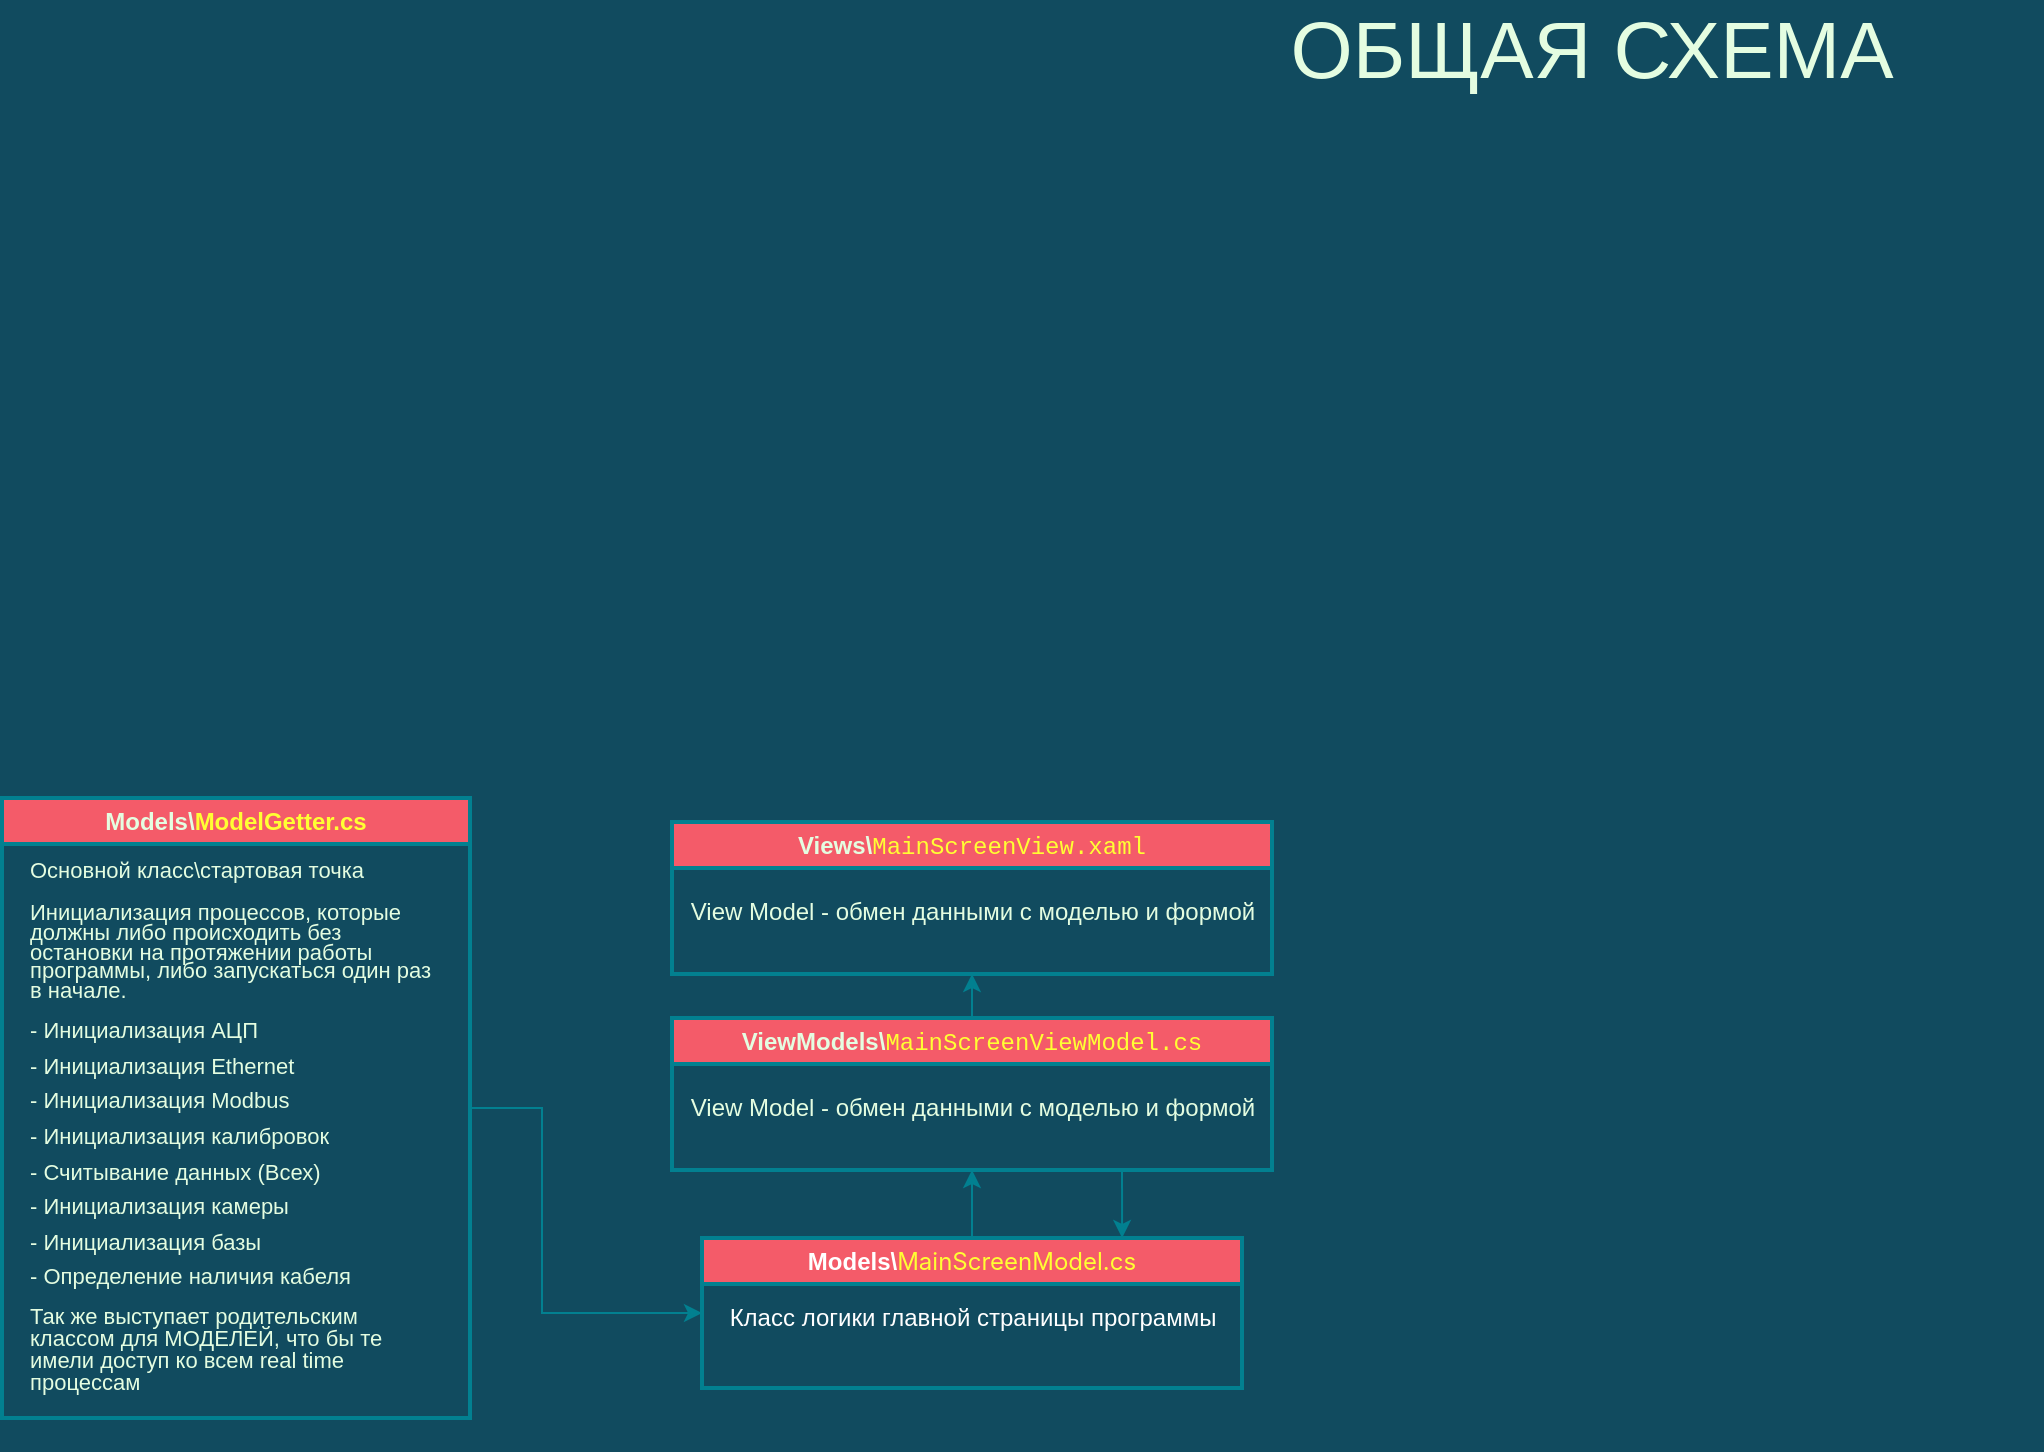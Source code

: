 <mxfile version="20.6.0" type="github">
  <diagram id="C5RBs43oDa-KdzZeNtuy" name="Page-1">
    <mxGraphModel dx="1883" dy="588" grid="1" gridSize="10" guides="1" tooltips="1" connect="1" arrows="1" fold="1" page="1" pageScale="1" pageWidth="827" pageHeight="1169" background="#114B5F" math="0" shadow="0">
      <root>
        <mxCell id="WIyWlLk6GJQsqaUBKTNV-0" />
        <mxCell id="WIyWlLk6GJQsqaUBKTNV-1" parent="WIyWlLk6GJQsqaUBKTNV-0" />
        <mxCell id="3y8yjmwaF7QzrDSz1sdv-18" style="edgeStyle=orthogonalEdgeStyle;rounded=0;orthogonalLoop=1;jettySize=auto;html=1;entryX=0;entryY=0.5;entryDx=0;entryDy=0;strokeColor=#028090;fontSize=12;fontColor=#E4FDE1;fillColor=#F45B69;labelBackgroundColor=#114B5F;" edge="1" parent="WIyWlLk6GJQsqaUBKTNV-1" source="3y8yjmwaF7QzrDSz1sdv-8" target="3y8yjmwaF7QzrDSz1sdv-16">
          <mxGeometry relative="1" as="geometry">
            <Array as="points">
              <mxPoint x="-530" y="565" />
              <mxPoint x="-530" y="667" />
            </Array>
          </mxGeometry>
        </mxCell>
        <mxCell id="3y8yjmwaF7QzrDSz1sdv-8" value="Models\&lt;font color=&quot;#ffff33&quot;&gt;ModelGetter.cs&lt;/font&gt;" style="swimlane;whiteSpace=wrap;html=1;strokeColor=#028090;fontColor=#E4FDE1;fillColor=#F45B69;strokeWidth=2;" vertex="1" parent="WIyWlLk6GJQsqaUBKTNV-1">
          <mxGeometry x="-800" y="410" width="234" height="310" as="geometry" />
        </mxCell>
        <mxCell id="3y8yjmwaF7QzrDSz1sdv-11" value="&lt;h1 style=&quot;line-height: 90%; font-size: 11px;&quot;&gt;&lt;span style=&quot;font-weight: 400; text-align: center;&quot;&gt;Основной класс\стартовая точка&lt;/span&gt;&lt;br&gt;&lt;/h1&gt;&lt;p style=&quot;line-height: 90%;&quot;&gt;Инициализация процессов, которые&amp;nbsp; должны либо происходить без остановки на протяжении работы программы, либо запускаться один раз в начале.&lt;/p&gt;&lt;p style=&quot;line-height: 60%;&quot;&gt;- Инициализация АЦП&lt;/p&gt;&lt;p style=&quot;line-height: 60%;&quot;&gt;- Инициализация Ethernet&lt;/p&gt;&lt;p style=&quot;line-height: 60%;&quot;&gt;- Инициализация Modbus&lt;/p&gt;&lt;p style=&quot;line-height: 60%;&quot;&gt;- Инициализация калибровок&lt;/p&gt;&lt;p style=&quot;line-height: 60%;&quot;&gt;- Считывание данных (Всех)&lt;/p&gt;&lt;p style=&quot;line-height: 60%;&quot;&gt;- Инициализация камеры&lt;/p&gt;&lt;p style=&quot;line-height: 60%;&quot;&gt;- Инициализация базы&lt;/p&gt;&lt;p style=&quot;line-height: 60%;&quot;&gt;- Определение наличия кабеля&lt;/p&gt;&lt;p style=&quot;line-height: 100%;&quot;&gt;Так же выступает родительским классом для МОДЕЛЕЙ, что бы те имели доступ ко всем real time процессам&lt;/p&gt;&lt;p style=&quot;line-height: 60%;&quot;&gt;&lt;br&gt;&lt;/p&gt;" style="text;html=1;strokeColor=none;fillColor=none;align=left;verticalAlign=middle;whiteSpace=wrap;rounded=0;strokeWidth=2;fontSize=11;fontColor=#E4FDE1;" vertex="1" parent="3y8yjmwaF7QzrDSz1sdv-8">
          <mxGeometry x="12" y="25" width="210" height="300" as="geometry" />
        </mxCell>
        <mxCell id="3y8yjmwaF7QzrDSz1sdv-14" value="&lt;font style=&quot;font-size: 40px;&quot;&gt;ОБЩАЯ СХЕМА&lt;/font&gt;" style="text;html=1;strokeColor=none;fillColor=none;align=center;verticalAlign=middle;whiteSpace=wrap;rounded=0;strokeWidth=2;fontSize=11;fontColor=#E4FDE1;" vertex="1" parent="WIyWlLk6GJQsqaUBKTNV-1">
          <mxGeometry x="-230" y="20" width="450" height="30" as="geometry" />
        </mxCell>
        <mxCell id="3y8yjmwaF7QzrDSz1sdv-21" style="edgeStyle=orthogonalEdgeStyle;rounded=0;orthogonalLoop=1;jettySize=auto;html=1;entryX=0.5;entryY=1;entryDx=0;entryDy=0;strokeColor=#028090;fontSize=12;fontColor=#E4FDE1;fillColor=#F45B69;labelBackgroundColor=#114B5F;" edge="1" parent="WIyWlLk6GJQsqaUBKTNV-1" source="3y8yjmwaF7QzrDSz1sdv-16" target="3y8yjmwaF7QzrDSz1sdv-20">
          <mxGeometry relative="1" as="geometry" />
        </mxCell>
        <mxCell id="3y8yjmwaF7QzrDSz1sdv-16" value="&lt;font style=&quot;font-size: 12px;&quot;&gt;&lt;font style=&quot;font-size: 12px;&quot; color=&quot;#ffffff&quot;&gt;Models\&lt;/font&gt;&lt;a style=&quot;box-sizing: border-box; text-decoration-line: none; font-family: -apple-system, &amp;quot;system-ui&amp;quot;, &amp;quot;Segoe UI&amp;quot;, &amp;quot;Noto Sans&amp;quot;, Helvetica, Arial, sans-serif, &amp;quot;Apple Color Emoji&amp;quot;, &amp;quot;Segoe UI Emoji&amp;quot;; font-weight: 400; text-align: start;&quot; href=&quot;https://github.com/MSGequipment/MS005-PC/blob/master/MS005/MS005/Models/AlternatorAutomaticModel.cs&quot; data-turbo-frame=&quot;repo-content-turbo-frame&quot; title=&quot;AlternatorAutomaticModel.cs&quot; class=&quot;js-navigation-open Link--primary&quot;&gt;&lt;font color=&quot;#ffff33&quot;&gt;MainScreenModel.cs&lt;/font&gt;&lt;/a&gt;&lt;/font&gt;" style="swimlane;whiteSpace=wrap;html=1;strokeColor=#028090;strokeWidth=2;fontSize=12;fontColor=#E4FDE1;fillColor=#F45B69;" vertex="1" parent="WIyWlLk6GJQsqaUBKTNV-1">
          <mxGeometry x="-450" y="630" width="270" height="75" as="geometry" />
        </mxCell>
        <mxCell id="3y8yjmwaF7QzrDSz1sdv-19" value="&lt;font color=&quot;#ffffff&quot;&gt;Класс логики главной страницы программы&lt;/font&gt;" style="text;html=1;align=center;verticalAlign=middle;resizable=0;points=[];autosize=1;strokeColor=none;fillColor=none;fontSize=12;fontColor=#E4FDE1;" vertex="1" parent="3y8yjmwaF7QzrDSz1sdv-16">
          <mxGeometry y="25" width="270" height="30" as="geometry" />
        </mxCell>
        <mxCell id="3y8yjmwaF7QzrDSz1sdv-35" style="edgeStyle=orthogonalEdgeStyle;rounded=0;orthogonalLoop=1;jettySize=auto;html=1;exitX=0.75;exitY=1;exitDx=0;exitDy=0;entryX=0.778;entryY=0;entryDx=0;entryDy=0;entryPerimeter=0;strokeColor=#028090;fontColor=#FFFF33;fillColor=#F45B69;" edge="1" parent="WIyWlLk6GJQsqaUBKTNV-1" source="3y8yjmwaF7QzrDSz1sdv-20" target="3y8yjmwaF7QzrDSz1sdv-16">
          <mxGeometry relative="1" as="geometry" />
        </mxCell>
        <mxCell id="3y8yjmwaF7QzrDSz1sdv-39" style="edgeStyle=orthogonalEdgeStyle;rounded=0;orthogonalLoop=1;jettySize=auto;html=1;strokeColor=#028090;fontColor=#FFFF33;fillColor=#F45B69;" edge="1" parent="WIyWlLk6GJQsqaUBKTNV-1" source="3y8yjmwaF7QzrDSz1sdv-20" target="3y8yjmwaF7QzrDSz1sdv-37">
          <mxGeometry relative="1" as="geometry" />
        </mxCell>
        <mxCell id="3y8yjmwaF7QzrDSz1sdv-20" value="ViewModels\&lt;span style=&quot;box-sizing: border-box; font-family: ui-monospace, SFMono-Regular, &amp;quot;SF Mono&amp;quot;, Menlo, Consolas, &amp;quot;Liberation Mono&amp;quot;, monospace; font-weight: 400; text-align: start;&quot; class=&quot;pl-en&quot;&gt;&lt;span style=&quot;box-sizing: border-box;&quot; data-hydro-click-hmac=&quot;45081e2ad573fc3797123f1f8df50e1bceb6ab57977eba1e4fc2972629590423&quot; data-hydro-click=&quot;{&amp;quot;event_type&amp;quot;:&amp;quot;code_navigation.click_on_symbol&amp;quot;,&amp;quot;payload&amp;quot;:{&amp;quot;action&amp;quot;:&amp;quot;click_on_symbol&amp;quot;,&amp;quot;repository_id&amp;quot;:252561255,&amp;quot;ref&amp;quot;:&amp;quot;master&amp;quot;,&amp;quot;language&amp;quot;:&amp;quot;C#&amp;quot;,&amp;quot;backend&amp;quot;:&amp;quot;ALEPH_FUZZY&amp;quot;,&amp;quot;code_nav_context&amp;quot;:&amp;quot;BLOB_VIEW&amp;quot;,&amp;quot;retry_backend&amp;quot;:&amp;quot;&amp;quot;,&amp;quot;cross_repo_results_included&amp;quot;:&amp;quot;CROSS_REPO_ENABLED&amp;quot;,&amp;quot;in_repo_result_count&amp;quot;:1,&amp;quot;cross_repo_result_count&amp;quot;:0,&amp;quot;originating_url&amp;quot;:&amp;quot;https://github.com/MSGequipment/MS005-PC/find-definition?q=MainScreenViewModel&amp;amp;blob_path=MS005%2FMS005%2FView+Models%2FMainScreenViewModel.cs&amp;amp;ref=master&amp;amp;language=C%23&amp;amp;row=12&amp;amp;col=17&amp;amp;code_nav_context=BLOB_VIEW&amp;quot;,&amp;quot;user_id&amp;quot;:33692627}}&quot; class=&quot;pl-token&quot;&gt;&lt;font style=&quot;&quot; color=&quot;#ffff33&quot;&gt;MainScreenViewModel&lt;/font&gt;&lt;/span&gt;&lt;/span&gt;&lt;span style=&quot;font-family: ui-monospace, SFMono-Regular, &amp;quot;SF Mono&amp;quot;, Menlo, Consolas, &amp;quot;Liberation Mono&amp;quot;, monospace; font-weight: 400; text-align: start;&quot;&gt;&lt;font style=&quot;&quot; color=&quot;#ffff33&quot;&gt;.cs&lt;/font&gt;&lt;/span&gt;" style="swimlane;whiteSpace=wrap;html=1;labelBackgroundColor=none;strokeColor=#028090;strokeWidth=2;fontSize=12;fontColor=#E4FDE1;fillColor=#F45B69;" vertex="1" parent="WIyWlLk6GJQsqaUBKTNV-1">
          <mxGeometry x="-465" y="520" width="300" height="76" as="geometry">
            <mxRectangle x="-480" y="450" width="270" height="30" as="alternateBounds" />
          </mxGeometry>
        </mxCell>
        <mxCell id="3y8yjmwaF7QzrDSz1sdv-22" value="View Model - обмен данными с моделью и формой" style="text;html=1;align=center;verticalAlign=middle;resizable=0;points=[];autosize=1;strokeColor=none;fillColor=none;fontColor=#E4FDE1;" vertex="1" parent="3y8yjmwaF7QzrDSz1sdv-20">
          <mxGeometry x="-5" y="30" width="310" height="30" as="geometry" />
        </mxCell>
        <mxCell id="3y8yjmwaF7QzrDSz1sdv-37" value="Views\&lt;span style=&quot;box-sizing: border-box; font-family: ui-monospace, SFMono-Regular, &amp;quot;SF Mono&amp;quot;, Menlo, Consolas, &amp;quot;Liberation Mono&amp;quot;, monospace; font-weight: 400; text-align: start;&quot; class=&quot;pl-en&quot;&gt;&lt;span style=&quot;box-sizing: border-box;&quot; data-hydro-click-hmac=&quot;45081e2ad573fc3797123f1f8df50e1bceb6ab57977eba1e4fc2972629590423&quot; data-hydro-click=&quot;{&amp;quot;event_type&amp;quot;:&amp;quot;code_navigation.click_on_symbol&amp;quot;,&amp;quot;payload&amp;quot;:{&amp;quot;action&amp;quot;:&amp;quot;click_on_symbol&amp;quot;,&amp;quot;repository_id&amp;quot;:252561255,&amp;quot;ref&amp;quot;:&amp;quot;master&amp;quot;,&amp;quot;language&amp;quot;:&amp;quot;C#&amp;quot;,&amp;quot;backend&amp;quot;:&amp;quot;ALEPH_FUZZY&amp;quot;,&amp;quot;code_nav_context&amp;quot;:&amp;quot;BLOB_VIEW&amp;quot;,&amp;quot;retry_backend&amp;quot;:&amp;quot;&amp;quot;,&amp;quot;cross_repo_results_included&amp;quot;:&amp;quot;CROSS_REPO_ENABLED&amp;quot;,&amp;quot;in_repo_result_count&amp;quot;:1,&amp;quot;cross_repo_result_count&amp;quot;:0,&amp;quot;originating_url&amp;quot;:&amp;quot;https://github.com/MSGequipment/MS005-PC/find-definition?q=MainScreenViewModel&amp;amp;blob_path=MS005%2FMS005%2FView+Models%2FMainScreenViewModel.cs&amp;amp;ref=master&amp;amp;language=C%23&amp;amp;row=12&amp;amp;col=17&amp;amp;code_nav_context=BLOB_VIEW&amp;quot;,&amp;quot;user_id&amp;quot;:33692627}}&quot; class=&quot;pl-token&quot;&gt;&lt;font style=&quot;&quot; color=&quot;#ffff33&quot;&gt;MainScreenView&lt;/font&gt;&lt;/span&gt;&lt;/span&gt;&lt;span style=&quot;font-family: ui-monospace, SFMono-Regular, &amp;quot;SF Mono&amp;quot;, Menlo, Consolas, &amp;quot;Liberation Mono&amp;quot;, monospace; font-weight: 400; text-align: start;&quot;&gt;&lt;font style=&quot;&quot; color=&quot;#ffff33&quot;&gt;.xaml&lt;/font&gt;&lt;/span&gt;" style="swimlane;whiteSpace=wrap;html=1;labelBackgroundColor=none;strokeColor=#028090;strokeWidth=2;fontSize=12;fontColor=#E4FDE1;fillColor=#F45B69;" vertex="1" parent="WIyWlLk6GJQsqaUBKTNV-1">
          <mxGeometry x="-465" y="422" width="300" height="76" as="geometry">
            <mxRectangle x="-480" y="450" width="270" height="30" as="alternateBounds" />
          </mxGeometry>
        </mxCell>
        <mxCell id="3y8yjmwaF7QzrDSz1sdv-38" value="View Model - обмен данными с моделью и формой" style="text;html=1;align=center;verticalAlign=middle;resizable=0;points=[];autosize=1;strokeColor=none;fillColor=none;fontColor=#E4FDE1;" vertex="1" parent="3y8yjmwaF7QzrDSz1sdv-37">
          <mxGeometry x="-5" y="30" width="310" height="30" as="geometry" />
        </mxCell>
      </root>
    </mxGraphModel>
  </diagram>
</mxfile>
